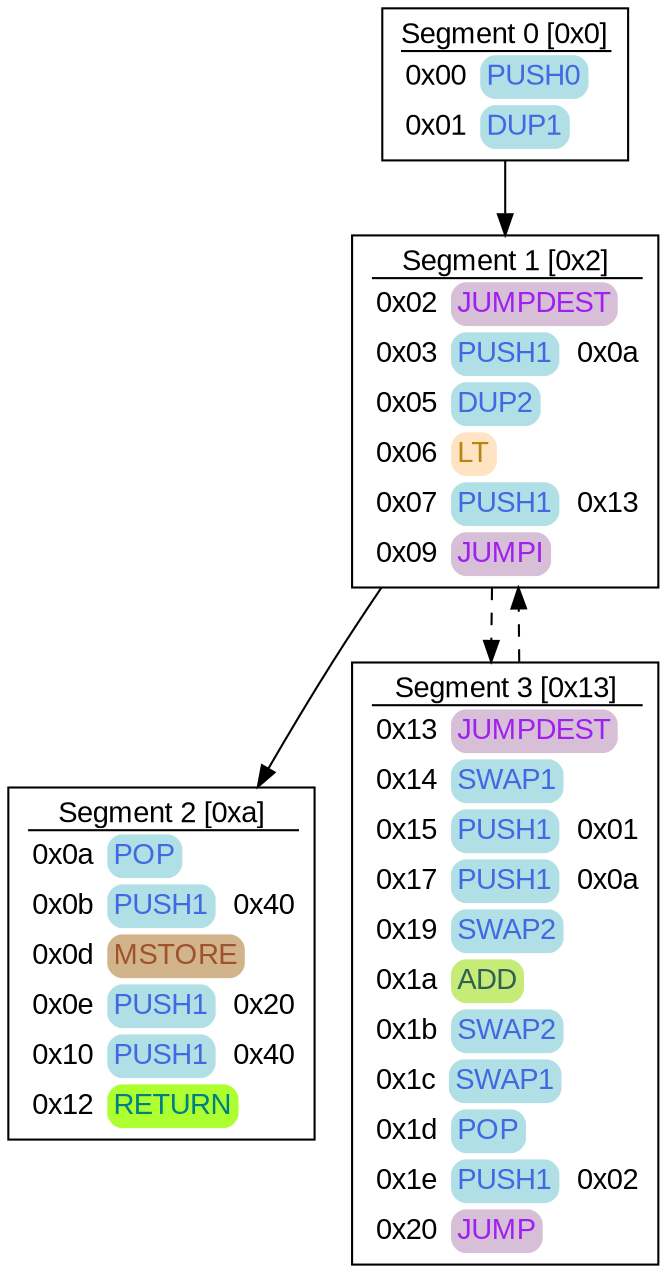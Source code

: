 digraph CFG {
node [shape=box]
node[fontname=arial]
edge[fontname=arial]
ranking=TB
 s0_0 [tooltip="Stack Size Delta: 2"label=<
<TABLE ALIGN="LEFT" CELLBORDER="0" BORDER="0" cellpadding="0"  CELLSPACING="1">
<TR><TD>Segment 0 [0x0]</TD></TR><HR/>
<TR><TD width="1" fixedsize="true" align="left">
<TABLE  border="0" cellpadding="0" cellsborder="0" CELLSPACING="1"><TR><TD width="1" fixedsize="false" align="left" cellpadding="1">0x00 </TD>
<TD width="1" fixedsize="true" style="Rounded" BORDER="0" BGCOLOR="powderblue" align="left" cellpadding="3"><FONT color="royalblue">PUSH0</FONT></TD></TR></TABLE></TD></TR>
<TR><TD width="1" fixedsize="true" align="left">
<TABLE  border="0" cellpadding="0" cellsborder="0" CELLSPACING="1"><TR><TD width="1" fixedsize="false" align="left" cellpadding="1">0x01 </TD>
<TD width="1" fixedsize="true" style="Rounded" BORDER="0" BGCOLOR="powderblue" align="left" cellpadding="3"><FONT color="royalblue">DUP1</FONT></TD></TR></TABLE></TD></TR>
</TABLE>
>]
s0_1 [tooltip="Stack Size Delta: 0"label=<
<TABLE ALIGN="LEFT" CELLBORDER="0" BORDER="0" cellpadding="0"  CELLSPACING="1">
<TR><TD>Segment 1 [0x2]</TD></TR><HR/>
<TR><TD width="1" fixedsize="true" align="left">
<TABLE  border="0" cellpadding="0" cellsborder="0" CELLSPACING="1"><TR><TD width="1" fixedsize="false" align="left" cellpadding="1">0x02 </TD>
<TD width="1" fixedsize="true" style="Rounded" BORDER="0" BGCOLOR="thistle" align="left" cellpadding="3"><FONT color="purple">JUMPDEST</FONT></TD></TR></TABLE></TD></TR>
<TR><TD width="1" fixedsize="true" align="left">
<TABLE  border="0" cellpadding="0" cellsborder="0" CELLSPACING="1"><TR><TD width="1" fixedsize="false" align="left" cellpadding="1">0x03 </TD>
<TD width="1" fixedsize="true" style="Rounded" BORDER="0" BGCOLOR="powderblue" align="left" cellpadding="3"><FONT color="royalblue">PUSH1</FONT></TD><TD width="1" fixedsize="true" align="left">  0x0a</TD></TR></TABLE></TD></TR>
<TR><TD width="1" fixedsize="true" align="left">
<TABLE  border="0" cellpadding="0" cellsborder="0" CELLSPACING="1"><TR><TD width="1" fixedsize="false" align="left" cellpadding="1">0x05 </TD>
<TD width="1" fixedsize="true" style="Rounded" BORDER="0" BGCOLOR="powderblue" align="left" cellpadding="3"><FONT color="royalblue">DUP2</FONT></TD></TR></TABLE></TD></TR>
<TR><TD width="1" fixedsize="true" align="left">
<TABLE  border="0" cellpadding="0" cellsborder="0" CELLSPACING="1"><TR><TD width="1" fixedsize="false" align="left" cellpadding="1">0x06 </TD>
<TD width="1" fixedsize="true" style="Rounded" BORDER="0" BGCOLOR="bisque" align="left" cellpadding="3"><FONT color="darkgoldenrod">LT</FONT></TD></TR></TABLE></TD></TR>
<TR><TD width="1" fixedsize="true" align="left">
<TABLE  border="0" cellpadding="0" cellsborder="0" CELLSPACING="1"><TR><TD width="1" fixedsize="false" align="left" cellpadding="1">0x07 </TD>
<TD width="1" fixedsize="true" style="Rounded" BORDER="0" BGCOLOR="powderblue" align="left" cellpadding="3"><FONT color="royalblue">PUSH1</FONT></TD><TD width="1" fixedsize="true" align="left">  0x13</TD></TR></TABLE></TD></TR>
<TR><TD width="1" fixedsize="true" align="left">
<TABLE  border="0" cellpadding="0" cellsborder="0" CELLSPACING="1"><TR><TD width="1" fixedsize="false" align="left" cellpadding="1">0x09 </TD>
<TD width="1" fixedsize="true" style="Rounded" BORDER="0" BGCOLOR="thistle" align="left" cellpadding="3"><FONT color="purple">JUMPI</FONT></TD></TR></TABLE></TD></TR>
</TABLE>
>]
s0_2 [tooltip="Stack Size Delta: 0"label=<
<TABLE ALIGN="LEFT" CELLBORDER="0" BORDER="0" cellpadding="0"  CELLSPACING="1">
<TR><TD>Segment 2 [0xa]</TD></TR><HR/>
<TR><TD width="1" fixedsize="true" align="left">
<TABLE  border="0" cellpadding="0" cellsborder="0" CELLSPACING="1"><TR><TD width="1" fixedsize="false" align="left" cellpadding="1">0x0a </TD>
<TD width="1" fixedsize="true" style="Rounded" BORDER="0" BGCOLOR="powderblue" align="left" cellpadding="3"><FONT color="royalblue">POP</FONT></TD></TR></TABLE></TD></TR>
<TR><TD width="1" fixedsize="true" align="left">
<TABLE  border="0" cellpadding="0" cellsborder="0" CELLSPACING="1"><TR><TD width="1" fixedsize="false" align="left" cellpadding="1">0x0b </TD>
<TD width="1" fixedsize="true" style="Rounded" BORDER="0" BGCOLOR="powderblue" align="left" cellpadding="3"><FONT color="royalblue">PUSH1</FONT></TD><TD width="1" fixedsize="true" align="left">  0x40</TD></TR></TABLE></TD></TR>
<TR><TD width="1" fixedsize="true" align="left">
<TABLE  border="0" cellpadding="0" cellsborder="0" CELLSPACING="1"><TR><TD width="1" fixedsize="false" align="left" cellpadding="1">0x0d </TD>
<TD width="1" fixedsize="true" style="Rounded" BORDER="0" BGCOLOR="tan" align="left" cellpadding="3"><FONT color="sienna">MSTORE</FONT></TD></TR></TABLE></TD></TR>
<TR><TD width="1" fixedsize="true" align="left">
<TABLE  border="0" cellpadding="0" cellsborder="0" CELLSPACING="1"><TR><TD width="1" fixedsize="false" align="left" cellpadding="1">0x0e </TD>
<TD width="1" fixedsize="true" style="Rounded" BORDER="0" BGCOLOR="powderblue" align="left" cellpadding="3"><FONT color="royalblue">PUSH1</FONT></TD><TD width="1" fixedsize="true" align="left">  0x20</TD></TR></TABLE></TD></TR>
<TR><TD width="1" fixedsize="true" align="left">
<TABLE  border="0" cellpadding="0" cellsborder="0" CELLSPACING="1"><TR><TD width="1" fixedsize="false" align="left" cellpadding="1">0x10 </TD>
<TD width="1" fixedsize="true" style="Rounded" BORDER="0" BGCOLOR="powderblue" align="left" cellpadding="3"><FONT color="royalblue">PUSH1</FONT></TD><TD width="1" fixedsize="true" align="left">  0x40</TD></TR></TABLE></TD></TR>
<TR><TD width="1" fixedsize="true" align="left">
<TABLE  border="0" cellpadding="0" cellsborder="0" CELLSPACING="1"><TR><TD width="1" fixedsize="false" align="left" cellpadding="1">0x12 </TD>
<TD width="1" fixedsize="true" style="Rounded" BORDER="0" BGCOLOR="greenyellow" align="left" cellpadding="3"><FONT color="teal">RETURN</FONT></TD></TR></TABLE></TD></TR>
</TABLE>
>]
s2_2 [tooltip="Stack Size Delta: 0"label=<
<TABLE ALIGN="LEFT" CELLBORDER="0" BORDER="0" cellpadding="0"  CELLSPACING="1">
<TR><TD>Segment 3 [0x13]</TD></TR><HR/>
<TR><TD width="1" fixedsize="true" align="left">
<TABLE  border="0" cellpadding="0" cellsborder="0" CELLSPACING="1"><TR><TD width="1" fixedsize="false" align="left" cellpadding="1">0x13 </TD>
<TD width="1" fixedsize="true" style="Rounded" BORDER="0" BGCOLOR="thistle" align="left" cellpadding="3"><FONT color="purple">JUMPDEST</FONT></TD></TR></TABLE></TD></TR>
<TR><TD width="1" fixedsize="true" align="left">
<TABLE  border="0" cellpadding="0" cellsborder="0" CELLSPACING="1"><TR><TD width="1" fixedsize="false" align="left" cellpadding="1">0x14 </TD>
<TD width="1" fixedsize="true" style="Rounded" BORDER="0" BGCOLOR="powderblue" align="left" cellpadding="3"><FONT color="royalblue">SWAP1</FONT></TD></TR></TABLE></TD></TR>
<TR><TD width="1" fixedsize="true" align="left">
<TABLE  border="0" cellpadding="0" cellsborder="0" CELLSPACING="1"><TR><TD width="1" fixedsize="false" align="left" cellpadding="1">0x15 </TD>
<TD width="1" fixedsize="true" style="Rounded" BORDER="0" BGCOLOR="powderblue" align="left" cellpadding="3"><FONT color="royalblue">PUSH1</FONT></TD><TD width="1" fixedsize="true" align="left">  0x01</TD></TR></TABLE></TD></TR>
<TR><TD width="1" fixedsize="true" align="left">
<TABLE  border="0" cellpadding="0" cellsborder="0" CELLSPACING="1"><TR><TD width="1" fixedsize="false" align="left" cellpadding="1">0x17 </TD>
<TD width="1" fixedsize="true" style="Rounded" BORDER="0" BGCOLOR="powderblue" align="left" cellpadding="3"><FONT color="royalblue">PUSH1</FONT></TD><TD width="1" fixedsize="true" align="left">  0x0a</TD></TR></TABLE></TD></TR>
<TR><TD width="1" fixedsize="true" align="left">
<TABLE  border="0" cellpadding="0" cellsborder="0" CELLSPACING="1"><TR><TD width="1" fixedsize="false" align="left" cellpadding="1">0x19 </TD>
<TD width="1" fixedsize="true" style="Rounded" BORDER="0" BGCOLOR="powderblue" align="left" cellpadding="3"><FONT color="royalblue">SWAP2</FONT></TD></TR></TABLE></TD></TR>
<TR><TD width="1" fixedsize="true" align="left">
<TABLE  border="0" cellpadding="0" cellsborder="0" CELLSPACING="1"><TR><TD width="1" fixedsize="false" align="left" cellpadding="1">0x1a </TD>
<TD width="1" fixedsize="true" style="Rounded" BORDER="0" BGCOLOR="#c6eb76" align="left" cellpadding="3"><FONT color="#316152">ADD</FONT></TD></TR></TABLE></TD></TR>
<TR><TD width="1" fixedsize="true" align="left">
<TABLE  border="0" cellpadding="0" cellsborder="0" CELLSPACING="1"><TR><TD width="1" fixedsize="false" align="left" cellpadding="1">0x1b </TD>
<TD width="1" fixedsize="true" style="Rounded" BORDER="0" BGCOLOR="powderblue" align="left" cellpadding="3"><FONT color="royalblue">SWAP2</FONT></TD></TR></TABLE></TD></TR>
<TR><TD width="1" fixedsize="true" align="left">
<TABLE  border="0" cellpadding="0" cellsborder="0" CELLSPACING="1"><TR><TD width="1" fixedsize="false" align="left" cellpadding="1">0x1c </TD>
<TD width="1" fixedsize="true" style="Rounded" BORDER="0" BGCOLOR="powderblue" align="left" cellpadding="3"><FONT color="royalblue">SWAP1</FONT></TD></TR></TABLE></TD></TR>
<TR><TD width="1" fixedsize="true" align="left">
<TABLE  border="0" cellpadding="0" cellsborder="0" CELLSPACING="1"><TR><TD width="1" fixedsize="false" align="left" cellpadding="1">0x1d </TD>
<TD width="1" fixedsize="true" style="Rounded" BORDER="0" BGCOLOR="powderblue" align="left" cellpadding="3"><FONT color="royalblue">POP</FONT></TD></TR></TABLE></TD></TR>
<TR><TD width="1" fixedsize="true" align="left">
<TABLE  border="0" cellpadding="0" cellsborder="0" CELLSPACING="1"><TR><TD width="1" fixedsize="false" align="left" cellpadding="1">0x1e </TD>
<TD width="1" fixedsize="true" style="Rounded" BORDER="0" BGCOLOR="powderblue" align="left" cellpadding="3"><FONT color="royalblue">PUSH1</FONT></TD><TD width="1" fixedsize="true" align="left">  0x02</TD></TR></TABLE></TD></TR>
<TR><TD width="1" fixedsize="true" align="left">
<TABLE  border="0" cellpadding="0" cellsborder="0" CELLSPACING="1"><TR><TD width="1" fixedsize="false" align="left" cellpadding="1">0x20 </TD>
<TD width="1" fixedsize="true" style="Rounded" BORDER="0" BGCOLOR="thistle" align="left" cellpadding="3"><FONT color="purple">JUMP</FONT></TD></TR></TABLE></TD></TR>
</TABLE>
>]
s0_0 -> s0_1 [tooltip="Next"]
s0_1 -> s0_2 [tooltip="Next"]
s0_1 -> s2_2 [tooltip="Jump",style=dashed]
s2_2 -> s0_1 [tooltip="Jump",style=dashed]
}
